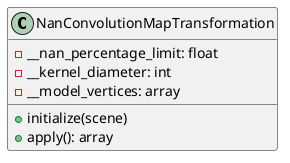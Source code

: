 @startuml
'https://plantuml.com/class-diagram

class NanConvolutionMapTransformation {
    - __nan_percentage_limit: float
    - __kernel_diameter: int
    - __model_vertices: array

    + initialize(scene)
    + apply(): array
}

@enduml